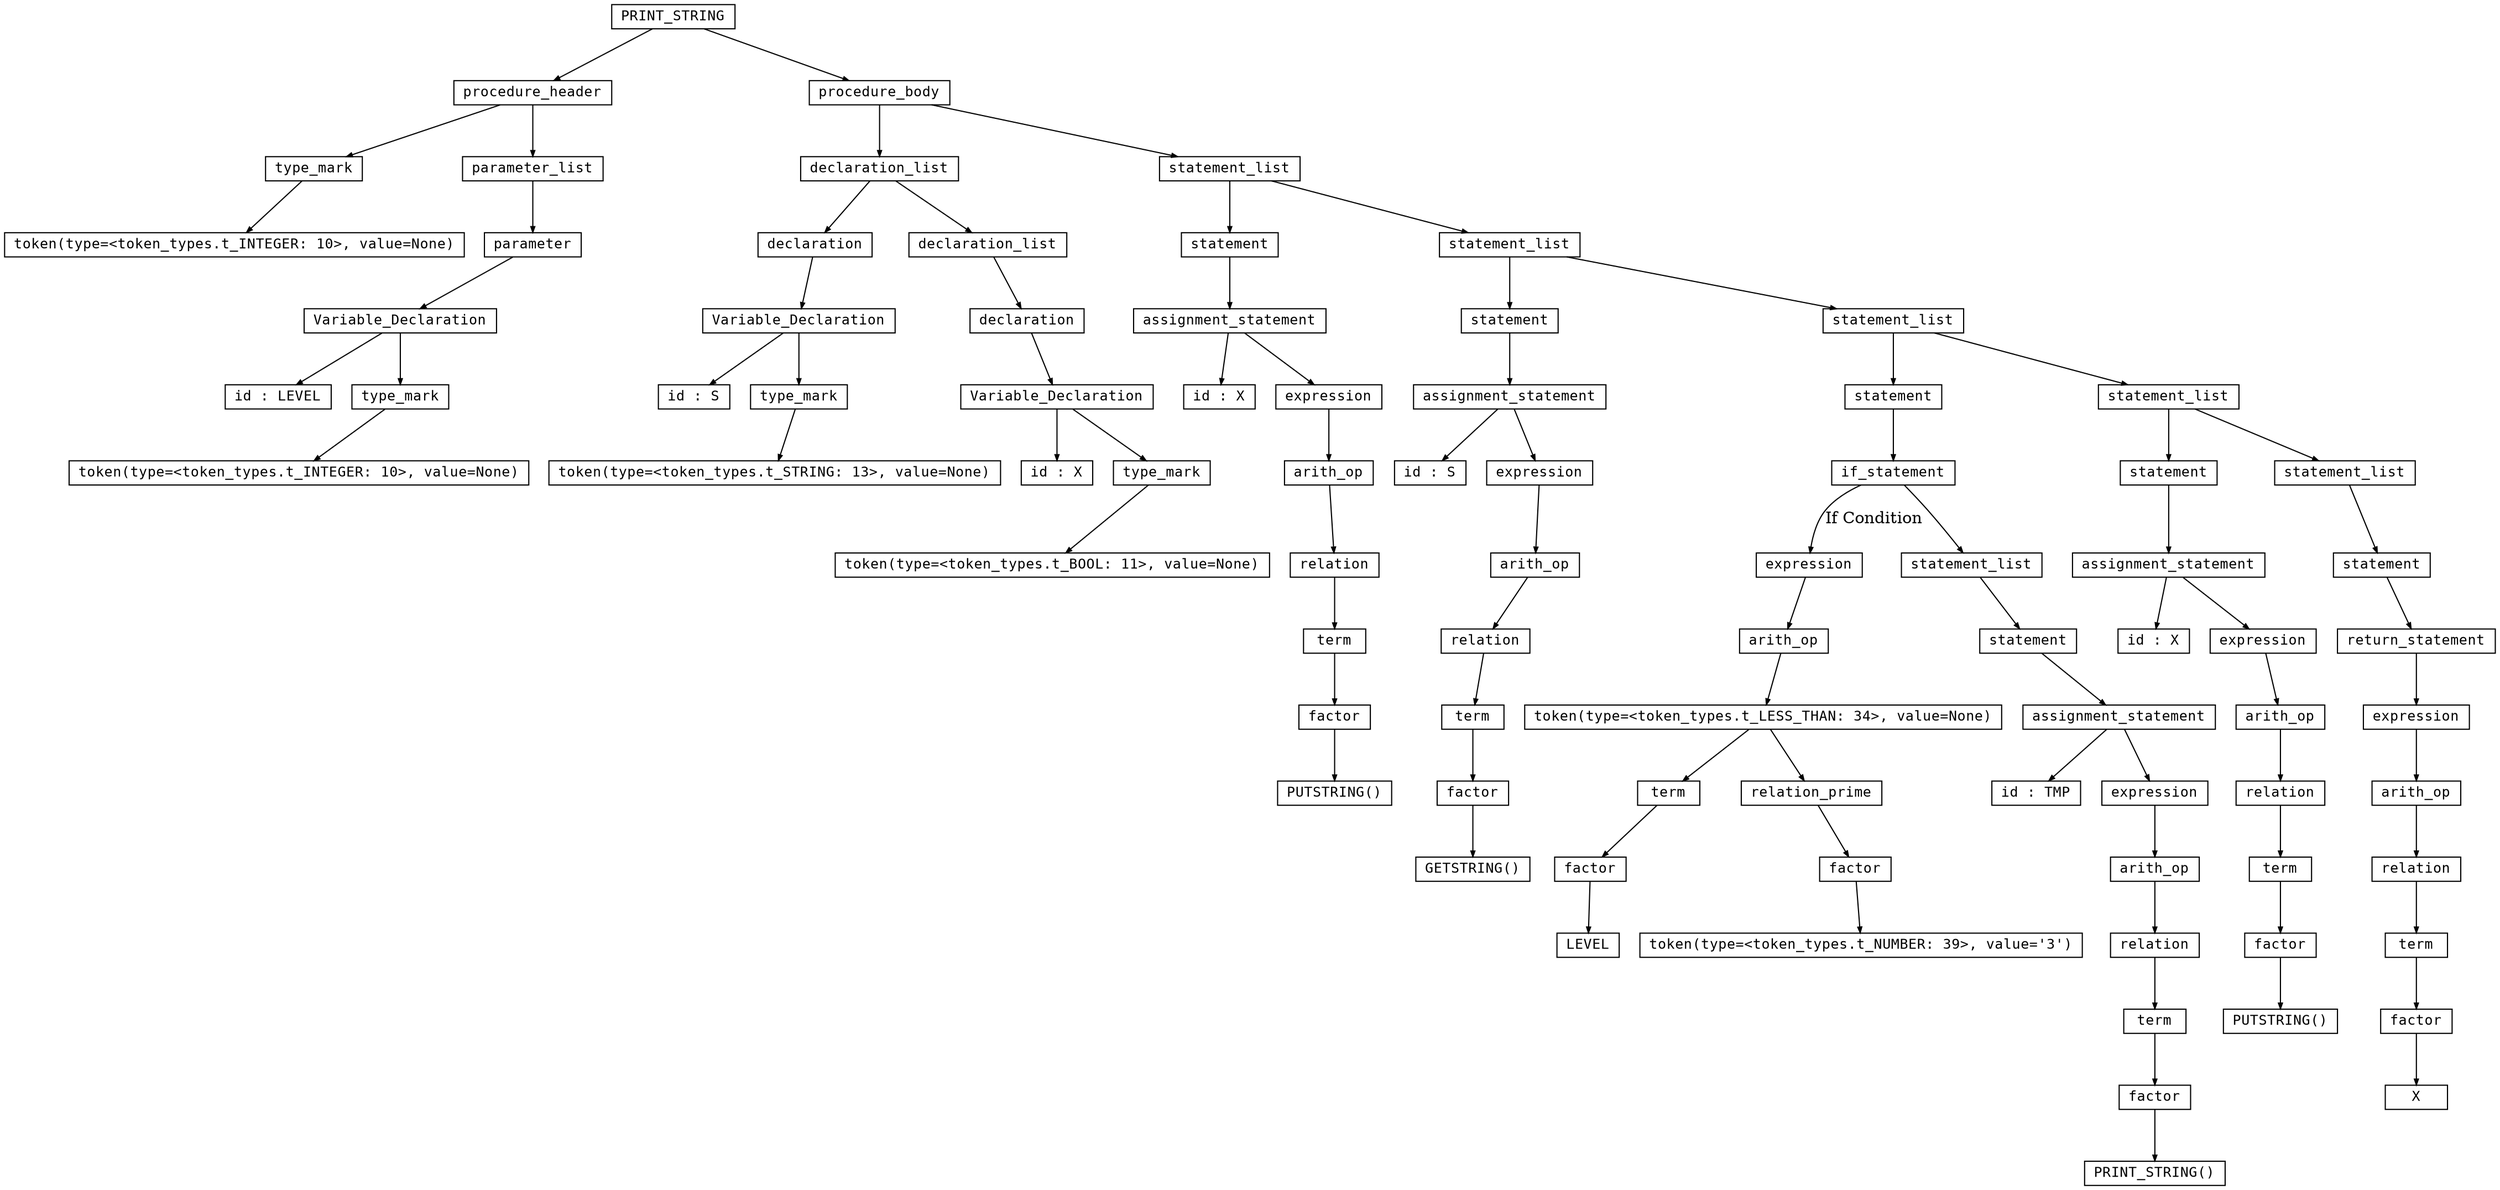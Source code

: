 digraph parsetree {
  node [shape=box, fontsize=12, fontname="Courier", height=.1];
  ranksep=.6;
  edge [arrowsize=.5]
  node1 [label="PRINT_STRING"]
  node2 [label="procedure_header"]
  node1 -> node2 [ label="" ];
  node3 [label="procedure_body"]
  node1 -> node3 [ label="" ];
  node4 [label="type_mark"]
  node2 -> node4 [ label="" ];
  node5 [label="parameter_list"]
  node2 -> node5 [ label="" ];
  node6 [label="declaration_list"]
  node3 -> node6 [ label="" ];
  node7 [label="statement_list"]
  node3 -> node7 [ label="" ];
  node8 [label="token(type=<token_types.t_INTEGER: 10>, value=None)"]
  node4 -> node8 [ label="" ];
  node9 [label="parameter"]
  node5 -> node9 [ label="" ];
  node10 [label="declaration"]
  node6 -> node10 [ label="" ];
  node11 [label="declaration_list"]
  node6 -> node11 [ label="" ];
  node12 [label="statement"]
  node7 -> node12 [ label="" ];
  node13 [label="statement_list"]
  node7 -> node13 [ label="" ];
  node14 [label="Variable_Declaration"]
  node9 -> node14 [ label="" ];
  node15 [label="Variable_Declaration"]
  node10 -> node15 [ label="" ];
  node16 [label="declaration"]
  node11 -> node16 [ label="" ];
  node17 [label="assignment_statement"]
  node12 -> node17 [ label="" ];
  node18 [label="statement"]
  node13 -> node18 [ label="" ];
  node19 [label="statement_list"]
  node13 -> node19 [ label="" ];
  node20 [label="id : LEVEL"]
  node14 -> node20 [ label="" ];
  node21 [label="type_mark"]
  node14 -> node21 [ label="" ];
  node22 [label="id : S"]
  node15 -> node22 [ label="" ];
  node23 [label="type_mark"]
  node15 -> node23 [ label="" ];
  node24 [label="Variable_Declaration"]
  node16 -> node24 [ label="" ];
  node25 [label="id : X"]
  node17 -> node25 [ label="" ];
  node26 [label="expression"]
  node17 -> node26 [ label="" ];
  node27 [label="assignment_statement"]
  node18 -> node27 [ label="" ];
  node28 [label="statement"]
  node19 -> node28 [ label="" ];
  node29 [label="statement_list"]
  node19 -> node29 [ label="" ];
  node30 [label="token(type=<token_types.t_INTEGER: 10>, value=None)"]
  node21 -> node30 [ label="" ];
  node31 [label="token(type=<token_types.t_STRING: 13>, value=None)"]
  node23 -> node31 [ label="" ];
  node32 [label="id : X"]
  node24 -> node32 [ label="" ];
  node33 [label="type_mark"]
  node24 -> node33 [ label="" ];
  node34 [label="arith_op"]
  node26 -> node34 [ label="" ];
  node35 [label="id : S"]
  node27 -> node35 [ label="" ];
  node36 [label="expression"]
  node27 -> node36 [ label="" ];
  node37 [label="if_statement"]
  node28 -> node37 [ label="" ];
  node38 [label="statement"]
  node29 -> node38 [ label="" ];
  node39 [label="statement_list"]
  node29 -> node39 [ label="" ];
  node40 [label="token(type=<token_types.t_BOOL: 11>, value=None)"]
  node33 -> node40 [ label="" ];
  node41 [label="relation"]
  node34 -> node41 [ label="" ];
  node42 [label="arith_op"]
  node36 -> node42 [ label="" ];
  node43 [label="expression"]
  node37 -> node43 [ label="If Condition" ];
  node44 [label="statement_list"]
  node37 -> node44 [ label="" ];
  node45 [label="assignment_statement"]
  node38 -> node45 [ label="" ];
  node46 [label="statement"]
  node39 -> node46 [ label="" ];
  node47 [label="term"]
  node41 -> node47 [ label="" ];
  node48 [label="relation"]
  node42 -> node48 [ label="" ];
  node49 [label="arith_op"]
  node43 -> node49 [ label="" ];
  node50 [label="statement"]
  node44 -> node50 [ label="" ];
  node51 [label="id : X"]
  node45 -> node51 [ label="" ];
  node52 [label="expression"]
  node45 -> node52 [ label="" ];
  node53 [label="return_statement"]
  node46 -> node53 [ label="" ];
  node54 [label="factor"]
  node47 -> node54 [ label="" ];
  node55 [label="term"]
  node48 -> node55 [ label="" ];
  node56 [label="token(type=<token_types.t_LESS_THAN: 34>, value=None)"]
  node49 -> node56 [ label="" ];
  node57 [label="assignment_statement"]
  node50 -> node57 [ label="" ];
  node58 [label="arith_op"]
  node52 -> node58 [ label="" ];
  node59 [label="expression"]
  node53 -> node59 [ label="" ];
  node60 [label="PUTSTRING()"]
  node54 -> node60 [ label="" ];
  node61 [label="factor"]
  node55 -> node61 [ label="" ];
  node62 [label="term"]
  node56 -> node62 [ label="" ];
  node63 [label="relation_prime"]
  node56 -> node63 [ label="" ];
  node64 [label="id : TMP"]
  node57 -> node64 [ label="" ];
  node65 [label="expression"]
  node57 -> node65 [ label="" ];
  node66 [label="relation"]
  node58 -> node66 [ label="" ];
  node67 [label="arith_op"]
  node59 -> node67 [ label="" ];
  node68 [label="GETSTRING()"]
  node61 -> node68 [ label="" ];
  node69 [label="factor"]
  node62 -> node69 [ label="" ];
  node70 [label="factor"]
  node63 -> node70 [ label="" ];
  node71 [label="arith_op"]
  node65 -> node71 [ label="" ];
  node72 [label="term"]
  node66 -> node72 [ label="" ];
  node73 [label="relation"]
  node67 -> node73 [ label="" ];
  node74 [label="LEVEL"]
  node69 -> node74 [ label="" ];
  node75 [label="token(type=<token_types.t_NUMBER: 39>, value='3')"]
  node70 -> node75 [ label="" ];
  node76 [label="relation"]
  node71 -> node76 [ label="" ];
  node77 [label="factor"]
  node72 -> node77 [ label="" ];
  node78 [label="term"]
  node73 -> node78 [ label="" ];
  node79 [label="term"]
  node76 -> node79 [ label="" ];
  node80 [label="PUTSTRING()"]
  node77 -> node80 [ label="" ];
  node81 [label="factor"]
  node78 -> node81 [ label="" ];
  node82 [label="factor"]
  node79 -> node82 [ label="" ];
  node83 [label="X"]
  node81 -> node83 [ label="" ];
  node84 [label="PRINT_STRING()"]
  node82 -> node84 [ label="" ];
}
